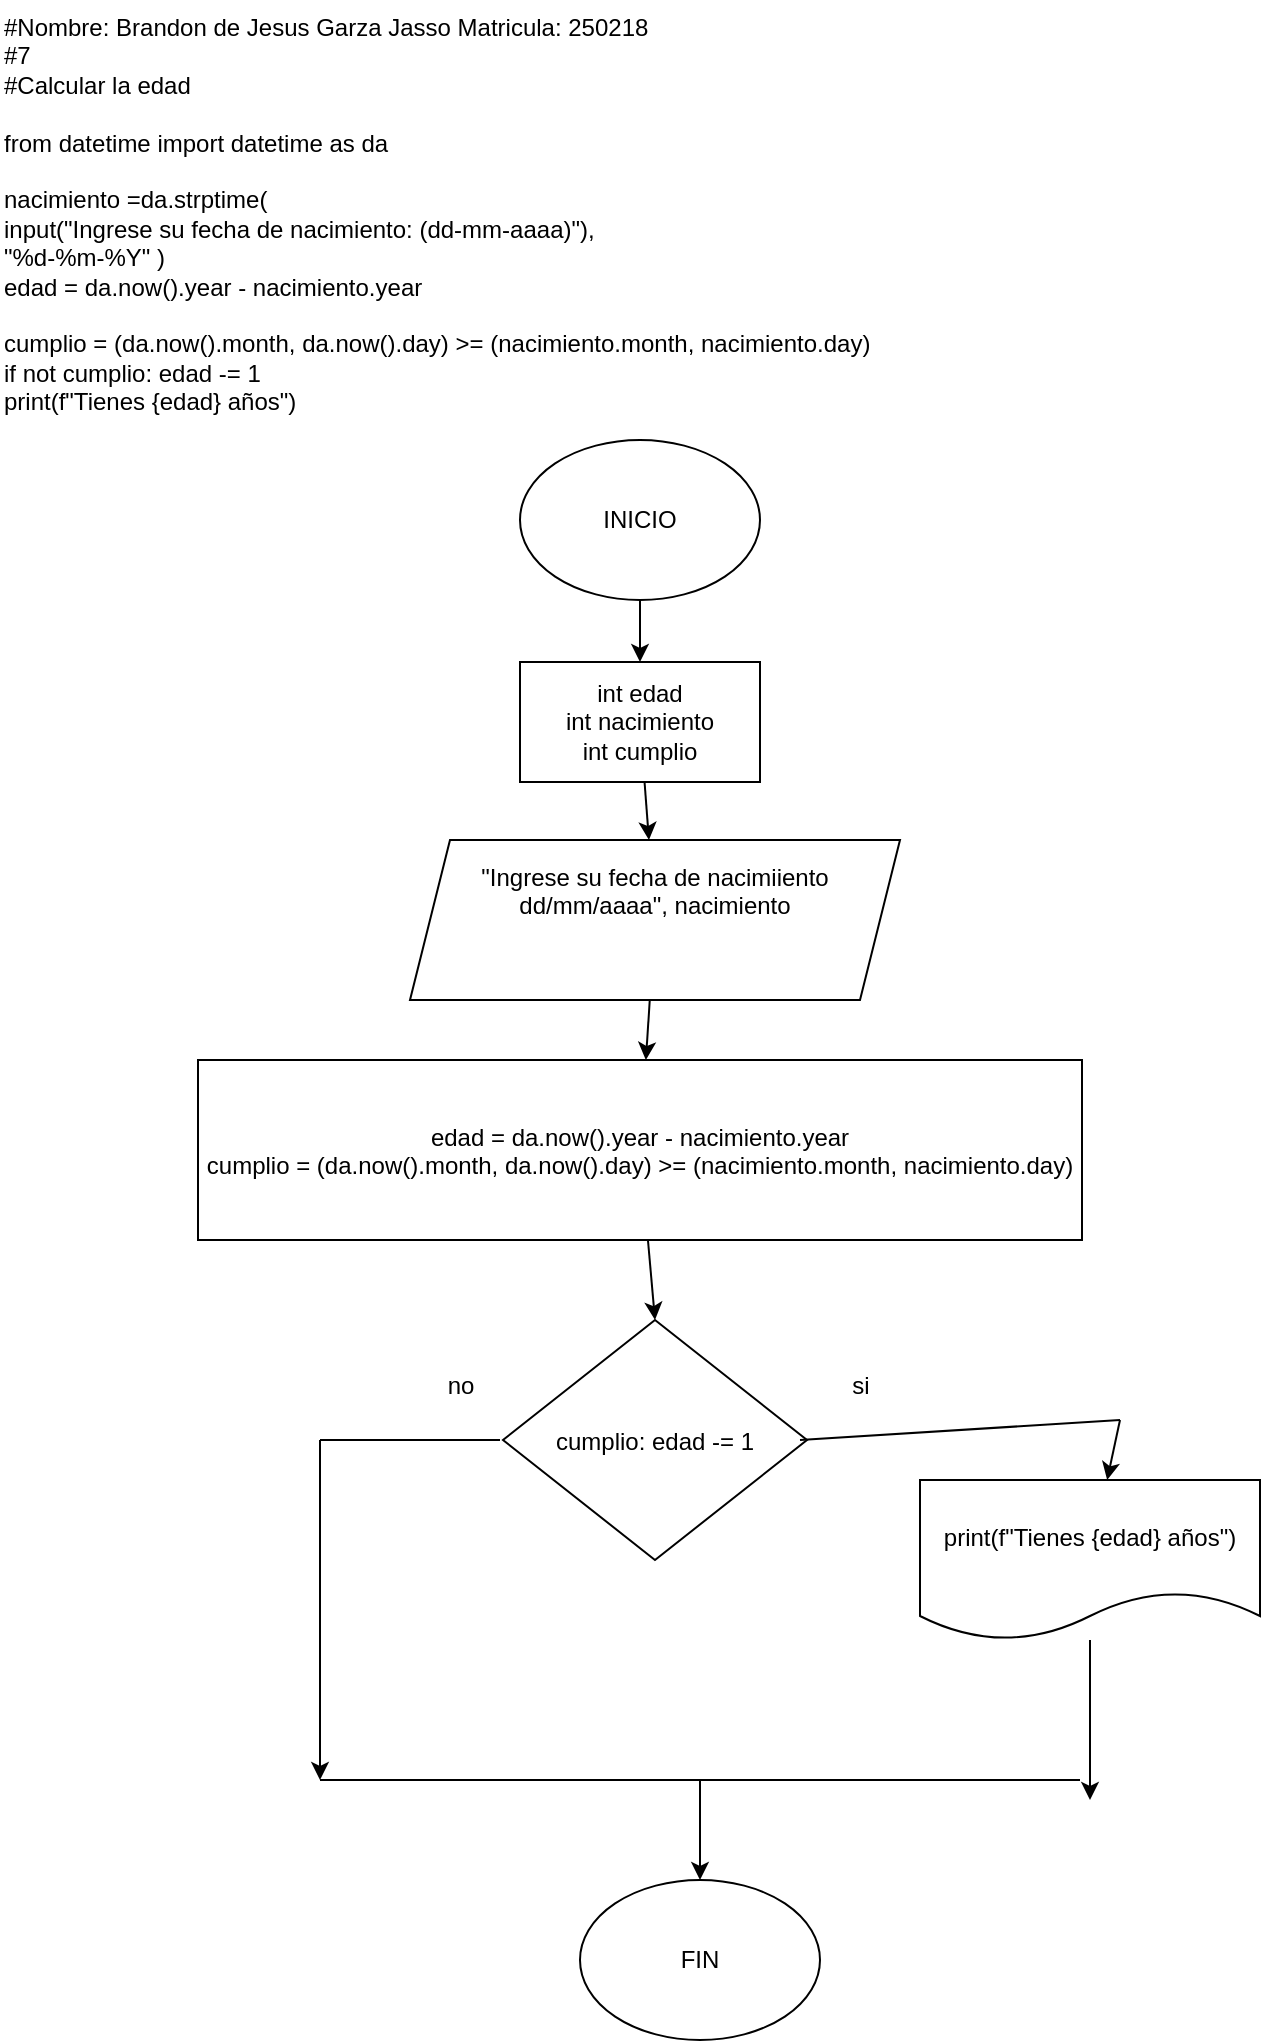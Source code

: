 <mxfile>
    <diagram id="GMVZOSqCNO6xm30EClCs" name="Page-1">
        <mxGraphModel dx="662" dy="513" grid="1" gridSize="10" guides="1" tooltips="1" connect="1" arrows="1" fold="1" page="1" pageScale="1" pageWidth="850" pageHeight="1100" math="0" shadow="0">
            <root>
                <mxCell id="0"/>
                <mxCell id="1" parent="0"/>
                <mxCell id="10" style="edgeStyle=none;html=1;entryX=0.5;entryY=0;entryDx=0;entryDy=0;" edge="1" parent="1" source="2" target="4">
                    <mxGeometry relative="1" as="geometry"/>
                </mxCell>
                <mxCell id="2" value="INICIO" style="ellipse;whiteSpace=wrap;html=1;" vertex="1" parent="1">
                    <mxGeometry x="280" y="220" width="120" height="80" as="geometry"/>
                </mxCell>
                <UserObject label="#Nombre: Brandon de Jesus Garza Jasso            Matricula: 250218
&#xa;#7
&#xa;#Calcular la edad
&#xa;
&#xa;from datetime import datetime as da
&#xa;
&#xa;nacimiento =da.strptime(
&#xa;    input(&quot;Ingrese su fecha de nacimiento: (dd-mm-aaaa)&quot;),
&#xa;    &quot;%d-%m-%Y&quot; )
&#xa;edad = da.now().year - nacimiento.year
&#xa;
&#xa;cumplio = (da.now().month, da.now().day) &gt;= (nacimiento.month, nacimiento.day)
&#xa;if not cumplio: edad -= 1
&#xa;print(f&quot;Tienes {edad} años&quot;)" link="#Nombre: Brandon de Jesus Garza Jasso            Matricula: 250218
&#xa;#7
&#xa;#Calcular la edad
&#xa;
&#xa;from datetime import datetime as da
&#xa;
&#xa;nacimiento =da.strptime(
&#xa;    input(&quot;Ingrese su fecha de nacimiento: (dd-mm-aaaa)&quot;),
&#xa;    &quot;%d-%m-%Y&quot; )
&#xa;edad = da.now().year - nacimiento.year
&#xa;
&#xa;cumplio = (da.now().month, da.now().day) &gt;= (nacimiento.month, nacimiento.day)
&#xa;if not cumplio: edad -= 1
&#xa;print(f&quot;Tienes {edad} años&quot;)" id="3">
                    <mxCell style="text;whiteSpace=wrap;html=1;" vertex="1" parent="1">
                        <mxGeometry x="20" width="470" height="220" as="geometry"/>
                    </mxCell>
                </UserObject>
                <mxCell id="11" style="edgeStyle=none;html=1;" edge="1" parent="1" source="4" target="6">
                    <mxGeometry relative="1" as="geometry"/>
                </mxCell>
                <mxCell id="4" value="int edad&lt;div&gt;int nacimiento&lt;/div&gt;&lt;div&gt;int cumplio&lt;/div&gt;" style="rounded=0;whiteSpace=wrap;html=1;" vertex="1" parent="1">
                    <mxGeometry x="280" y="331" width="120" height="60" as="geometry"/>
                </mxCell>
                <mxCell id="7" style="edgeStyle=none;html=1;exitX=0.5;exitY=1;exitDx=0;exitDy=0;" edge="1" parent="1" source="6">
                    <mxGeometry relative="1" as="geometry">
                        <mxPoint x="330" y="490" as="targetPoint"/>
                    </mxGeometry>
                </mxCell>
                <mxCell id="12" style="edgeStyle=none;html=1;" edge="1" parent="1" source="6" target="8">
                    <mxGeometry relative="1" as="geometry"/>
                </mxCell>
                <mxCell id="6" value="&quot;Ingrese su fecha de nacimiiento dd/mm/aaaa&quot;, nacimiento&lt;div&gt;&lt;br&gt;&lt;/div&gt;&lt;div&gt;&lt;br&gt;&lt;/div&gt;" style="shape=parallelogram;perimeter=parallelogramPerimeter;whiteSpace=wrap;html=1;fixedSize=1;" vertex="1" parent="1">
                    <mxGeometry x="225" y="420" width="245" height="80" as="geometry"/>
                </mxCell>
                <mxCell id="25" style="edgeStyle=none;html=1;entryX=0.5;entryY=0;entryDx=0;entryDy=0;" edge="1" parent="1" source="8" target="13">
                    <mxGeometry relative="1" as="geometry"/>
                </mxCell>
                <mxCell id="8" value="edad = da.now().year - nacimiento.year&#xa;cumplio = (da.now().month, da.now().day) &gt;= (nacimiento.month, nacimiento.day)" style="rounded=0;fillColor=default;fontColor=default;" vertex="1" parent="1">
                    <mxGeometry x="119" y="530" width="442" height="90" as="geometry"/>
                </mxCell>
                <mxCell id="13" value="cumplio: edad -= 1" style="rhombus;fontColor=default;" vertex="1" parent="1">
                    <mxGeometry x="271.5" y="660" width="152" height="120" as="geometry"/>
                </mxCell>
                <mxCell id="14" value="si" style="text;html=1;align=center;verticalAlign=middle;resizable=0;points=[];autosize=1;strokeColor=none;fillColor=none;" vertex="1" parent="1">
                    <mxGeometry x="435" y="678" width="30" height="30" as="geometry"/>
                </mxCell>
                <mxCell id="15" value="no" style="text;html=1;align=center;verticalAlign=middle;resizable=0;points=[];autosize=1;strokeColor=none;fillColor=none;" vertex="1" parent="1">
                    <mxGeometry x="230" y="678" width="40" height="30" as="geometry"/>
                </mxCell>
                <mxCell id="21" style="edgeStyle=none;html=1;" edge="1" parent="1" source="16">
                    <mxGeometry relative="1" as="geometry">
                        <mxPoint x="565" y="900" as="targetPoint"/>
                    </mxGeometry>
                </mxCell>
                <mxCell id="16" value="print(f&quot;Tienes {edad} años&quot;)" style="shape=document;boundedLbl=1;" vertex="1" parent="1">
                    <mxGeometry x="480" y="740" width="170" height="80" as="geometry"/>
                </mxCell>
                <mxCell id="17" value="" style="endArrow=none;html=1;" edge="1" parent="1">
                    <mxGeometry width="50" height="50" relative="1" as="geometry">
                        <mxPoint x="420" y="720" as="sourcePoint"/>
                        <mxPoint x="580" y="710" as="targetPoint"/>
                    </mxGeometry>
                </mxCell>
                <mxCell id="18" value="" style="endArrow=classic;html=1;" edge="1" parent="1" target="16">
                    <mxGeometry width="50" height="50" relative="1" as="geometry">
                        <mxPoint x="580" y="710" as="sourcePoint"/>
                        <mxPoint x="630" y="660" as="targetPoint"/>
                    </mxGeometry>
                </mxCell>
                <mxCell id="19" value="" style="endArrow=none;html=1;" edge="1" parent="1">
                    <mxGeometry width="50" height="50" relative="1" as="geometry">
                        <mxPoint x="180" y="720" as="sourcePoint"/>
                        <mxPoint x="270" y="720" as="targetPoint"/>
                    </mxGeometry>
                </mxCell>
                <mxCell id="20" value="" style="endArrow=classic;html=1;" edge="1" parent="1">
                    <mxGeometry width="50" height="50" relative="1" as="geometry">
                        <mxPoint x="180" y="720" as="sourcePoint"/>
                        <mxPoint x="180" y="890" as="targetPoint"/>
                    </mxGeometry>
                </mxCell>
                <mxCell id="22" value="" style="endArrow=none;html=1;" edge="1" parent="1">
                    <mxGeometry width="50" height="50" relative="1" as="geometry">
                        <mxPoint x="180" y="890" as="sourcePoint"/>
                        <mxPoint x="560" y="890" as="targetPoint"/>
                    </mxGeometry>
                </mxCell>
                <mxCell id="23" value="" style="endArrow=classic;html=1;" edge="1" parent="1">
                    <mxGeometry width="50" height="50" relative="1" as="geometry">
                        <mxPoint x="370" y="890" as="sourcePoint"/>
                        <mxPoint x="370" y="940" as="targetPoint"/>
                    </mxGeometry>
                </mxCell>
                <mxCell id="24" value="FIN" style="ellipse;whiteSpace=wrap;html=1;" vertex="1" parent="1">
                    <mxGeometry x="310" y="940" width="120" height="80" as="geometry"/>
                </mxCell>
            </root>
        </mxGraphModel>
    </diagram>
</mxfile>